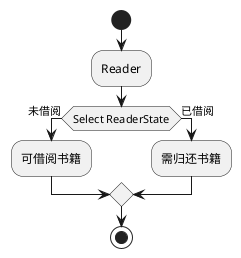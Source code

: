 @startuml
start
:Reader;
if (Select ReaderState) then(未借阅)
:可借阅书籍;
else(已借阅)
:需归还书籍;
endif
stop
@enduml